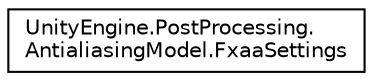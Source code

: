 digraph "Graphical Class Hierarchy"
{
  edge [fontname="Helvetica",fontsize="10",labelfontname="Helvetica",labelfontsize="10"];
  node [fontname="Helvetica",fontsize="10",shape=record];
  rankdir="LR";
  Node0 [label="UnityEngine.PostProcessing.\lAntialiasingModel.FxaaSettings",height=0.2,width=0.4,color="black", fillcolor="white", style="filled",URL="$struct_unity_engine_1_1_post_processing_1_1_antialiasing_model_1_1_fxaa_settings.html"];
}
